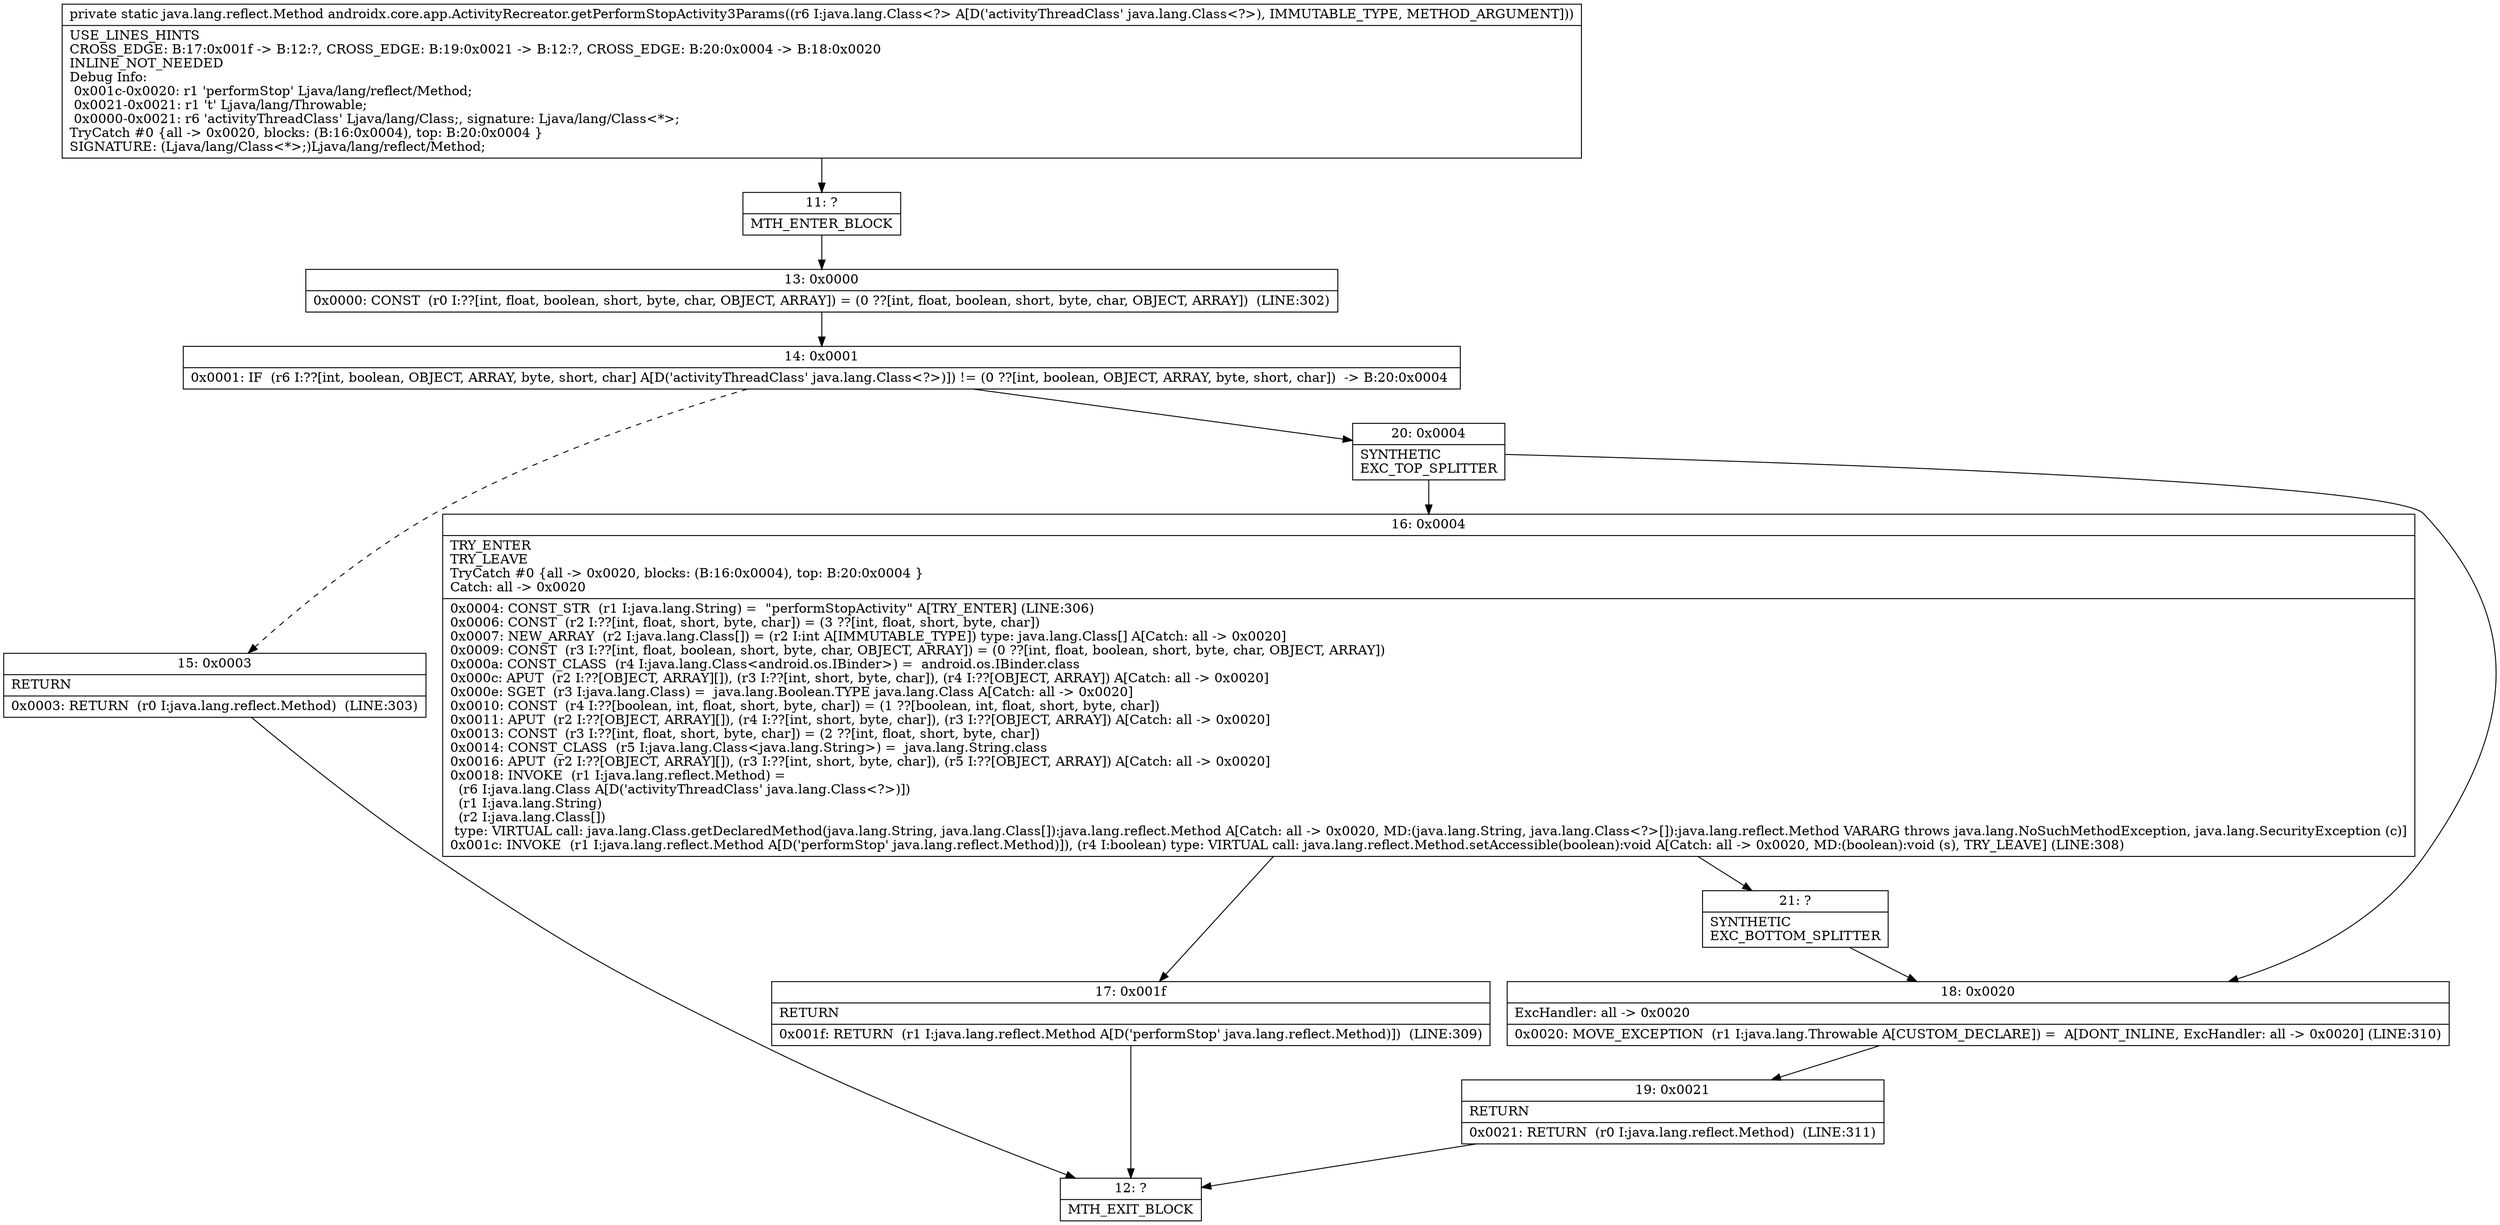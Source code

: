 digraph "CFG forandroidx.core.app.ActivityRecreator.getPerformStopActivity3Params(Ljava\/lang\/Class;)Ljava\/lang\/reflect\/Method;" {
Node_11 [shape=record,label="{11\:\ ?|MTH_ENTER_BLOCK\l}"];
Node_13 [shape=record,label="{13\:\ 0x0000|0x0000: CONST  (r0 I:??[int, float, boolean, short, byte, char, OBJECT, ARRAY]) = (0 ??[int, float, boolean, short, byte, char, OBJECT, ARRAY])  (LINE:302)\l}"];
Node_14 [shape=record,label="{14\:\ 0x0001|0x0001: IF  (r6 I:??[int, boolean, OBJECT, ARRAY, byte, short, char] A[D('activityThreadClass' java.lang.Class\<?\>)]) != (0 ??[int, boolean, OBJECT, ARRAY, byte, short, char])  \-\> B:20:0x0004 \l}"];
Node_15 [shape=record,label="{15\:\ 0x0003|RETURN\l|0x0003: RETURN  (r0 I:java.lang.reflect.Method)  (LINE:303)\l}"];
Node_12 [shape=record,label="{12\:\ ?|MTH_EXIT_BLOCK\l}"];
Node_20 [shape=record,label="{20\:\ 0x0004|SYNTHETIC\lEXC_TOP_SPLITTER\l}"];
Node_16 [shape=record,label="{16\:\ 0x0004|TRY_ENTER\lTRY_LEAVE\lTryCatch #0 \{all \-\> 0x0020, blocks: (B:16:0x0004), top: B:20:0x0004 \}\lCatch: all \-\> 0x0020\l|0x0004: CONST_STR  (r1 I:java.lang.String) =  \"performStopActivity\" A[TRY_ENTER] (LINE:306)\l0x0006: CONST  (r2 I:??[int, float, short, byte, char]) = (3 ??[int, float, short, byte, char]) \l0x0007: NEW_ARRAY  (r2 I:java.lang.Class[]) = (r2 I:int A[IMMUTABLE_TYPE]) type: java.lang.Class[] A[Catch: all \-\> 0x0020]\l0x0009: CONST  (r3 I:??[int, float, boolean, short, byte, char, OBJECT, ARRAY]) = (0 ??[int, float, boolean, short, byte, char, OBJECT, ARRAY]) \l0x000a: CONST_CLASS  (r4 I:java.lang.Class\<android.os.IBinder\>) =  android.os.IBinder.class \l0x000c: APUT  (r2 I:??[OBJECT, ARRAY][]), (r3 I:??[int, short, byte, char]), (r4 I:??[OBJECT, ARRAY]) A[Catch: all \-\> 0x0020]\l0x000e: SGET  (r3 I:java.lang.Class) =  java.lang.Boolean.TYPE java.lang.Class A[Catch: all \-\> 0x0020]\l0x0010: CONST  (r4 I:??[boolean, int, float, short, byte, char]) = (1 ??[boolean, int, float, short, byte, char]) \l0x0011: APUT  (r2 I:??[OBJECT, ARRAY][]), (r4 I:??[int, short, byte, char]), (r3 I:??[OBJECT, ARRAY]) A[Catch: all \-\> 0x0020]\l0x0013: CONST  (r3 I:??[int, float, short, byte, char]) = (2 ??[int, float, short, byte, char]) \l0x0014: CONST_CLASS  (r5 I:java.lang.Class\<java.lang.String\>) =  java.lang.String.class \l0x0016: APUT  (r2 I:??[OBJECT, ARRAY][]), (r3 I:??[int, short, byte, char]), (r5 I:??[OBJECT, ARRAY]) A[Catch: all \-\> 0x0020]\l0x0018: INVOKE  (r1 I:java.lang.reflect.Method) = \l  (r6 I:java.lang.Class A[D('activityThreadClass' java.lang.Class\<?\>)])\l  (r1 I:java.lang.String)\l  (r2 I:java.lang.Class[])\l type: VIRTUAL call: java.lang.Class.getDeclaredMethod(java.lang.String, java.lang.Class[]):java.lang.reflect.Method A[Catch: all \-\> 0x0020, MD:(java.lang.String, java.lang.Class\<?\>[]):java.lang.reflect.Method VARARG throws java.lang.NoSuchMethodException, java.lang.SecurityException (c)]\l0x001c: INVOKE  (r1 I:java.lang.reflect.Method A[D('performStop' java.lang.reflect.Method)]), (r4 I:boolean) type: VIRTUAL call: java.lang.reflect.Method.setAccessible(boolean):void A[Catch: all \-\> 0x0020, MD:(boolean):void (s), TRY_LEAVE] (LINE:308)\l}"];
Node_17 [shape=record,label="{17\:\ 0x001f|RETURN\l|0x001f: RETURN  (r1 I:java.lang.reflect.Method A[D('performStop' java.lang.reflect.Method)])  (LINE:309)\l}"];
Node_21 [shape=record,label="{21\:\ ?|SYNTHETIC\lEXC_BOTTOM_SPLITTER\l}"];
Node_18 [shape=record,label="{18\:\ 0x0020|ExcHandler: all \-\> 0x0020\l|0x0020: MOVE_EXCEPTION  (r1 I:java.lang.Throwable A[CUSTOM_DECLARE]) =  A[DONT_INLINE, ExcHandler: all \-\> 0x0020] (LINE:310)\l}"];
Node_19 [shape=record,label="{19\:\ 0x0021|RETURN\l|0x0021: RETURN  (r0 I:java.lang.reflect.Method)  (LINE:311)\l}"];
MethodNode[shape=record,label="{private static java.lang.reflect.Method androidx.core.app.ActivityRecreator.getPerformStopActivity3Params((r6 I:java.lang.Class\<?\> A[D('activityThreadClass' java.lang.Class\<?\>), IMMUTABLE_TYPE, METHOD_ARGUMENT]))  | USE_LINES_HINTS\lCROSS_EDGE: B:17:0x001f \-\> B:12:?, CROSS_EDGE: B:19:0x0021 \-\> B:12:?, CROSS_EDGE: B:20:0x0004 \-\> B:18:0x0020\lINLINE_NOT_NEEDED\lDebug Info:\l  0x001c\-0x0020: r1 'performStop' Ljava\/lang\/reflect\/Method;\l  0x0021\-0x0021: r1 't' Ljava\/lang\/Throwable;\l  0x0000\-0x0021: r6 'activityThreadClass' Ljava\/lang\/Class;, signature: Ljava\/lang\/Class\<*\>;\lTryCatch #0 \{all \-\> 0x0020, blocks: (B:16:0x0004), top: B:20:0x0004 \}\lSIGNATURE: (Ljava\/lang\/Class\<*\>;)Ljava\/lang\/reflect\/Method;\l}"];
MethodNode -> Node_11;Node_11 -> Node_13;
Node_13 -> Node_14;
Node_14 -> Node_15[style=dashed];
Node_14 -> Node_20;
Node_15 -> Node_12;
Node_20 -> Node_16;
Node_20 -> Node_18;
Node_16 -> Node_17;
Node_16 -> Node_21;
Node_17 -> Node_12;
Node_21 -> Node_18;
Node_18 -> Node_19;
Node_19 -> Node_12;
}

